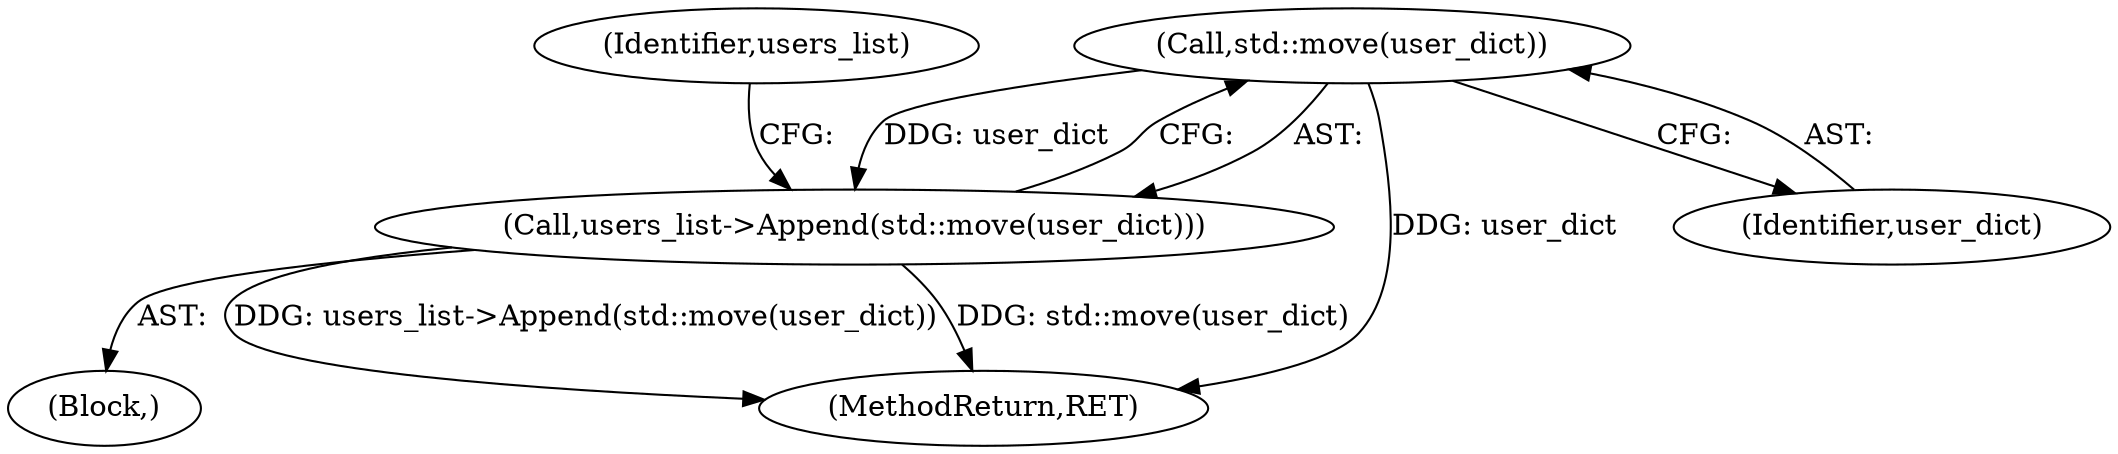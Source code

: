 digraph "0_Chrome_c66b1fc49870c514b1c1e8b53498153176d7ec2b_7@API" {
"1000180" [label="(Call,std::move(user_dict))"];
"1000179" [label="(Call,users_list->Append(std::move(user_dict)))"];
"1000180" [label="(Call,std::move(user_dict))"];
"1000184" [label="(MethodReturn,RET)"];
"1000181" [label="(Identifier,user_dict)"];
"1000183" [label="(Identifier,users_list)"];
"1000179" [label="(Call,users_list->Append(std::move(user_dict)))"];
"1000118" [label="(Block,)"];
"1000180" -> "1000179"  [label="AST: "];
"1000180" -> "1000181"  [label="CFG: "];
"1000181" -> "1000180"  [label="AST: "];
"1000179" -> "1000180"  [label="CFG: "];
"1000180" -> "1000184"  [label="DDG: user_dict"];
"1000180" -> "1000179"  [label="DDG: user_dict"];
"1000179" -> "1000118"  [label="AST: "];
"1000183" -> "1000179"  [label="CFG: "];
"1000179" -> "1000184"  [label="DDG: users_list->Append(std::move(user_dict))"];
"1000179" -> "1000184"  [label="DDG: std::move(user_dict)"];
}
